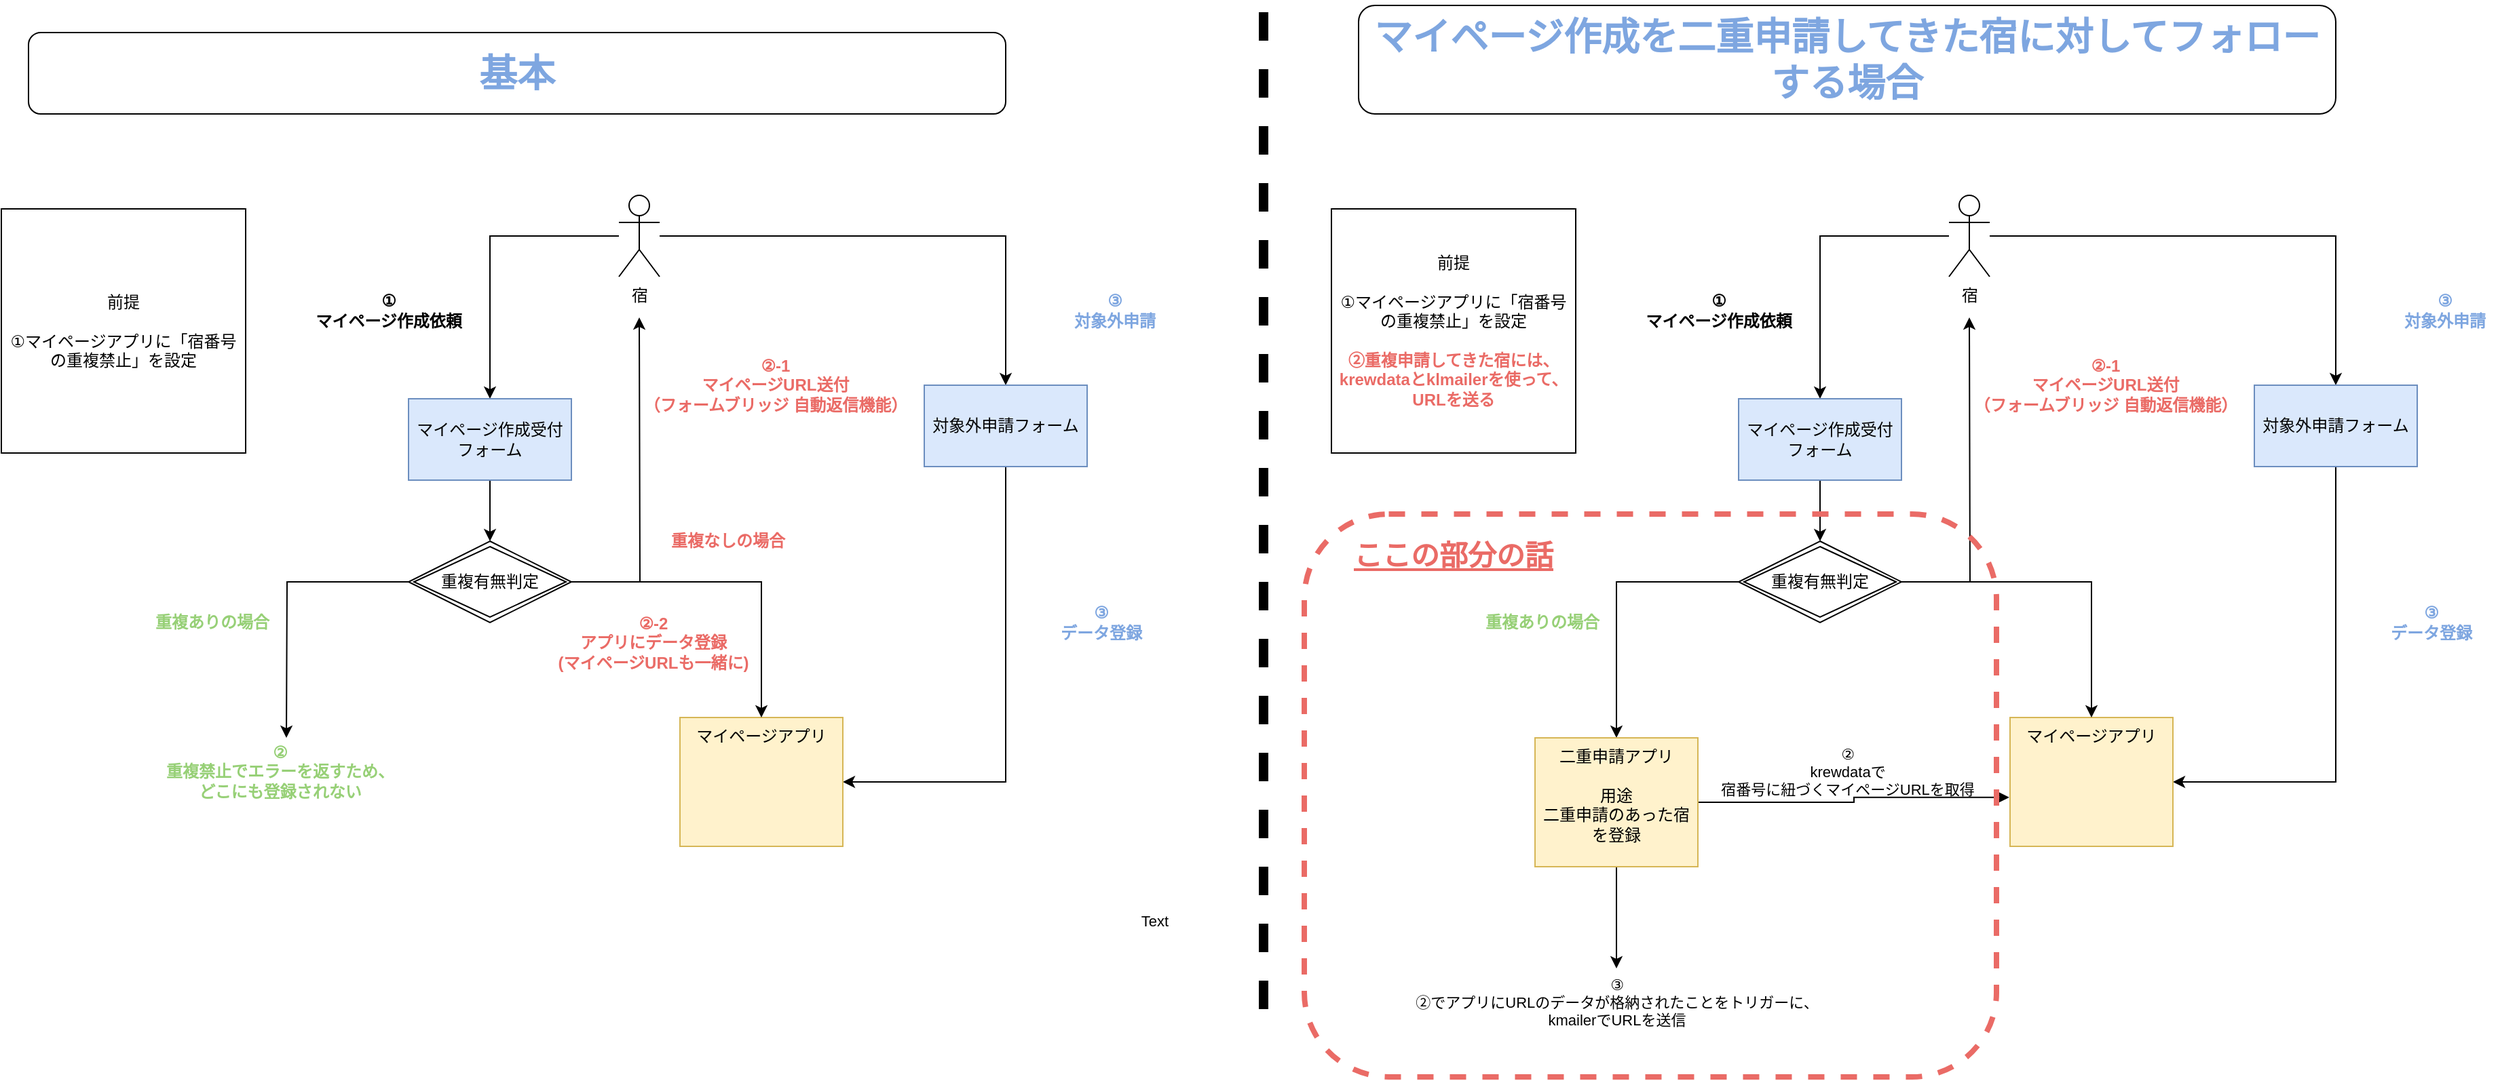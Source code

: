 <mxfile version="20.3.2" type="github">
  <diagram id="wZSC_Eq7MuPea1FxC2Ob" name="ページ1">
    <mxGraphModel dx="2088" dy="1906" grid="1" gridSize="10" guides="1" tooltips="1" connect="1" arrows="1" fold="1" page="1" pageScale="1" pageWidth="827" pageHeight="1169" math="0" shadow="0">
      <root>
        <mxCell id="0" />
        <mxCell id="1" parent="0" />
        <mxCell id="c9uANxBiNO0j3KV-kw1x-67" value="&lt;font color=&quot;#000000&quot; style=&quot;font-size: 11px;&quot;&gt;&lt;span style=&quot;font-size: 11px;&quot;&gt;②&lt;br&gt;krewdataで&lt;br&gt;宿番号に紐づくマイページURLを取得&lt;/span&gt;&lt;/font&gt;" style="text;html=1;align=center;verticalAlign=middle;resizable=0;points=[];autosize=1;strokeColor=none;fillColor=none;fontSize=11;fontColor=#7EA6E0;" vertex="1" parent="1">
          <mxGeometry x="1025" y="540" width="210" height="50" as="geometry" />
        </mxCell>
        <mxCell id="c9uANxBiNO0j3KV-kw1x-6" style="edgeStyle=orthogonalEdgeStyle;rounded=0;orthogonalLoop=1;jettySize=auto;html=1;entryX=0.5;entryY=0;entryDx=0;entryDy=0;" edge="1" parent="1" source="c9uANxBiNO0j3KV-kw1x-1" target="c9uANxBiNO0j3KV-kw1x-2">
          <mxGeometry relative="1" as="geometry" />
        </mxCell>
        <mxCell id="c9uANxBiNO0j3KV-kw1x-10" style="edgeStyle=orthogonalEdgeStyle;rounded=0;orthogonalLoop=1;jettySize=auto;html=1;entryX=0.5;entryY=0;entryDx=0;entryDy=0;" edge="1" parent="1" source="c9uANxBiNO0j3KV-kw1x-1" target="c9uANxBiNO0j3KV-kw1x-3">
          <mxGeometry relative="1" as="geometry" />
        </mxCell>
        <mxCell id="c9uANxBiNO0j3KV-kw1x-1" value="宿" style="shape=umlActor;verticalLabelPosition=bottom;verticalAlign=top;html=1;outlineConnect=0;" vertex="1" parent="1">
          <mxGeometry x="225" y="140" width="30" height="60" as="geometry" />
        </mxCell>
        <mxCell id="c9uANxBiNO0j3KV-kw1x-8" style="edgeStyle=orthogonalEdgeStyle;rounded=0;orthogonalLoop=1;jettySize=auto;html=1;exitX=1;exitY=0.5;exitDx=0;exitDy=0;" edge="1" parent="1" source="c9uANxBiNO0j3KV-kw1x-18">
          <mxGeometry relative="1" as="geometry">
            <mxPoint x="240" y="230" as="targetPoint" />
          </mxGeometry>
        </mxCell>
        <mxCell id="c9uANxBiNO0j3KV-kw1x-19" style="edgeStyle=orthogonalEdgeStyle;rounded=0;orthogonalLoop=1;jettySize=auto;html=1;entryX=0.5;entryY=0;entryDx=0;entryDy=0;" edge="1" parent="1" source="c9uANxBiNO0j3KV-kw1x-2" target="c9uANxBiNO0j3KV-kw1x-18">
          <mxGeometry relative="1" as="geometry" />
        </mxCell>
        <mxCell id="c9uANxBiNO0j3KV-kw1x-2" value="マイページ作成受付フォーム" style="rounded=0;whiteSpace=wrap;html=1;fillColor=#dae8fc;strokeColor=#6c8ebf;" vertex="1" parent="1">
          <mxGeometry x="70" y="290" width="120" height="60" as="geometry" />
        </mxCell>
        <mxCell id="c9uANxBiNO0j3KV-kw1x-34" style="edgeStyle=orthogonalEdgeStyle;rounded=0;orthogonalLoop=1;jettySize=auto;html=1;entryX=1;entryY=0.5;entryDx=0;entryDy=0;fontColor=#97D077;exitX=0.5;exitY=1;exitDx=0;exitDy=0;" edge="1" parent="1" source="c9uANxBiNO0j3KV-kw1x-3" target="c9uANxBiNO0j3KV-kw1x-4">
          <mxGeometry relative="1" as="geometry" />
        </mxCell>
        <mxCell id="c9uANxBiNO0j3KV-kw1x-3" value="対象外申請フォーム" style="rounded=0;whiteSpace=wrap;html=1;fillColor=#dae8fc;strokeColor=#6c8ebf;" vertex="1" parent="1">
          <mxGeometry x="450" y="280" width="120" height="60" as="geometry" />
        </mxCell>
        <mxCell id="c9uANxBiNO0j3KV-kw1x-4" value="マイページアプリ" style="rounded=0;whiteSpace=wrap;html=1;fillColor=#fff2cc;strokeColor=#d6b656;verticalAlign=top;" vertex="1" parent="1">
          <mxGeometry x="270" y="525" width="120" height="95" as="geometry" />
        </mxCell>
        <mxCell id="c9uANxBiNO0j3KV-kw1x-7" value="①&lt;br&gt;マイページ作成依頼" style="text;html=1;align=center;verticalAlign=middle;resizable=0;points=[];autosize=1;strokeColor=none;fillColor=none;fontStyle=1" vertex="1" parent="1">
          <mxGeometry x="-10" y="205" width="130" height="40" as="geometry" />
        </mxCell>
        <mxCell id="c9uANxBiNO0j3KV-kw1x-9" value="②-1&lt;br&gt;マイページURL送付&lt;br&gt;（フォームブリッジ 自動返信機能）" style="text;html=1;align=center;verticalAlign=middle;resizable=0;points=[];autosize=1;strokeColor=none;fillColor=none;fontColor=#EA6B66;fontStyle=1" vertex="1" parent="1">
          <mxGeometry x="230" y="250" width="220" height="60" as="geometry" />
        </mxCell>
        <mxCell id="c9uANxBiNO0j3KV-kw1x-11" value="③&lt;br&gt;対象外申請" style="text;html=1;align=center;verticalAlign=middle;resizable=0;points=[];autosize=1;strokeColor=none;fillColor=none;fontStyle=1;fontColor=#7EA6E0;" vertex="1" parent="1">
          <mxGeometry x="550" y="205" width="80" height="40" as="geometry" />
        </mxCell>
        <mxCell id="c9uANxBiNO0j3KV-kw1x-20" style="edgeStyle=orthogonalEdgeStyle;rounded=0;orthogonalLoop=1;jettySize=auto;html=1;" edge="1" parent="1" source="c9uANxBiNO0j3KV-kw1x-18">
          <mxGeometry relative="1" as="geometry">
            <mxPoint x="-20" y="540" as="targetPoint" />
          </mxGeometry>
        </mxCell>
        <mxCell id="c9uANxBiNO0j3KV-kw1x-26" style="edgeStyle=orthogonalEdgeStyle;rounded=0;orthogonalLoop=1;jettySize=auto;html=1;entryX=0.5;entryY=0;entryDx=0;entryDy=0;" edge="1" parent="1" source="c9uANxBiNO0j3KV-kw1x-18" target="c9uANxBiNO0j3KV-kw1x-4">
          <mxGeometry relative="1" as="geometry" />
        </mxCell>
        <mxCell id="c9uANxBiNO0j3KV-kw1x-18" value="重複有無判定" style="shape=rhombus;double=1;perimeter=rhombusPerimeter;whiteSpace=wrap;html=1;align=center;" vertex="1" parent="1">
          <mxGeometry x="70" y="395" width="120" height="60" as="geometry" />
        </mxCell>
        <mxCell id="c9uANxBiNO0j3KV-kw1x-21" value="重複ありの場合" style="text;html=1;align=center;verticalAlign=middle;resizable=0;points=[];autosize=1;strokeColor=none;fillColor=none;fontColor=#97D077;fontStyle=1" vertex="1" parent="1">
          <mxGeometry x="-130" y="440" width="110" height="30" as="geometry" />
        </mxCell>
        <mxCell id="c9uANxBiNO0j3KV-kw1x-27" value="重複なしの場合" style="text;html=1;align=center;verticalAlign=middle;resizable=0;points=[];autosize=1;strokeColor=none;fillColor=none;fontColor=#EA6B66;fontStyle=1" vertex="1" parent="1">
          <mxGeometry x="250" y="380" width="110" height="30" as="geometry" />
        </mxCell>
        <mxCell id="c9uANxBiNO0j3KV-kw1x-29" value="前提&lt;br&gt;&lt;br&gt;①マイページアプリに「宿番号の重複禁止」を設定&lt;br&gt;" style="whiteSpace=wrap;html=1;aspect=fixed;" vertex="1" parent="1">
          <mxGeometry x="-230" y="150" width="180" height="180" as="geometry" />
        </mxCell>
        <mxCell id="c9uANxBiNO0j3KV-kw1x-31" value="&lt;span style=&quot;text-align: left;&quot;&gt;②-2&lt;br&gt;アプリにデータ登録&lt;br&gt;&lt;font&gt;&lt;span&gt;(マイページURLも一緒に)&lt;/span&gt;&lt;/font&gt;&lt;br&gt;&lt;/span&gt;" style="text;html=1;align=center;verticalAlign=middle;resizable=0;points=[];autosize=1;strokeColor=none;fillColor=none;fontColor=#EA6B66;fontStyle=1" vertex="1" parent="1">
          <mxGeometry x="170" y="440" width="160" height="60" as="geometry" />
        </mxCell>
        <mxCell id="c9uANxBiNO0j3KV-kw1x-32" value="②&lt;br&gt;重複禁止でエラーを返すため、&lt;br&gt;どこにも登録されない" style="text;html=1;align=center;verticalAlign=middle;resizable=0;points=[];autosize=1;strokeColor=none;fillColor=none;fontColor=#97D077;fontStyle=1" vertex="1" parent="1">
          <mxGeometry x="-120" y="535" width="190" height="60" as="geometry" />
        </mxCell>
        <mxCell id="c9uANxBiNO0j3KV-kw1x-35" value="③&lt;br&gt;データ登録" style="text;html=1;align=center;verticalAlign=middle;resizable=0;points=[];autosize=1;strokeColor=none;fillColor=none;fontStyle=1;fontColor=#7EA6E0;" vertex="1" parent="1">
          <mxGeometry x="540" y="435" width="80" height="40" as="geometry" />
        </mxCell>
        <mxCell id="c9uANxBiNO0j3KV-kw1x-36" value="&lt;b&gt;&lt;font style=&quot;font-size: 28px;&quot;&gt;基本&lt;/font&gt;&lt;/b&gt;" style="rounded=1;whiteSpace=wrap;html=1;fontColor=#7EA6E0;" vertex="1" parent="1">
          <mxGeometry x="-210" y="20" width="720" height="60" as="geometry" />
        </mxCell>
        <mxCell id="c9uANxBiNO0j3KV-kw1x-37" value="" style="endArrow=none;html=1;rounded=0;fontSize=28;fontColor=#7EA6E0;strokeWidth=7;dashed=1;" edge="1" parent="1">
          <mxGeometry width="50" height="50" relative="1" as="geometry">
            <mxPoint x="700" y="740" as="sourcePoint" />
            <mxPoint x="700" as="targetPoint" />
          </mxGeometry>
        </mxCell>
        <mxCell id="c9uANxBiNO0j3KV-kw1x-38" style="edgeStyle=orthogonalEdgeStyle;rounded=0;orthogonalLoop=1;jettySize=auto;html=1;entryX=0.5;entryY=0;entryDx=0;entryDy=0;" edge="1" parent="1" source="c9uANxBiNO0j3KV-kw1x-40" target="c9uANxBiNO0j3KV-kw1x-43">
          <mxGeometry relative="1" as="geometry" />
        </mxCell>
        <mxCell id="c9uANxBiNO0j3KV-kw1x-39" style="edgeStyle=orthogonalEdgeStyle;rounded=0;orthogonalLoop=1;jettySize=auto;html=1;entryX=0.5;entryY=0;entryDx=0;entryDy=0;" edge="1" parent="1" source="c9uANxBiNO0j3KV-kw1x-40" target="c9uANxBiNO0j3KV-kw1x-45">
          <mxGeometry relative="1" as="geometry" />
        </mxCell>
        <mxCell id="c9uANxBiNO0j3KV-kw1x-40" value="宿" style="shape=umlActor;verticalLabelPosition=bottom;verticalAlign=top;html=1;outlineConnect=0;" vertex="1" parent="1">
          <mxGeometry x="1205" y="140" width="30" height="60" as="geometry" />
        </mxCell>
        <mxCell id="c9uANxBiNO0j3KV-kw1x-41" style="edgeStyle=orthogonalEdgeStyle;rounded=0;orthogonalLoop=1;jettySize=auto;html=1;exitX=1;exitY=0.5;exitDx=0;exitDy=0;" edge="1" parent="1" source="c9uANxBiNO0j3KV-kw1x-52">
          <mxGeometry relative="1" as="geometry">
            <mxPoint x="1220" y="230" as="targetPoint" />
          </mxGeometry>
        </mxCell>
        <mxCell id="c9uANxBiNO0j3KV-kw1x-42" style="edgeStyle=orthogonalEdgeStyle;rounded=0;orthogonalLoop=1;jettySize=auto;html=1;entryX=0.5;entryY=0;entryDx=0;entryDy=0;" edge="1" parent="1" source="c9uANxBiNO0j3KV-kw1x-43" target="c9uANxBiNO0j3KV-kw1x-52">
          <mxGeometry relative="1" as="geometry" />
        </mxCell>
        <mxCell id="c9uANxBiNO0j3KV-kw1x-43" value="マイページ作成受付フォーム" style="rounded=0;whiteSpace=wrap;html=1;fillColor=#dae8fc;strokeColor=#6c8ebf;" vertex="1" parent="1">
          <mxGeometry x="1050" y="290" width="120" height="60" as="geometry" />
        </mxCell>
        <mxCell id="c9uANxBiNO0j3KV-kw1x-44" style="edgeStyle=orthogonalEdgeStyle;rounded=0;orthogonalLoop=1;jettySize=auto;html=1;entryX=1;entryY=0.5;entryDx=0;entryDy=0;fontColor=#97D077;exitX=0.5;exitY=1;exitDx=0;exitDy=0;" edge="1" parent="1" source="c9uANxBiNO0j3KV-kw1x-45" target="c9uANxBiNO0j3KV-kw1x-46">
          <mxGeometry relative="1" as="geometry" />
        </mxCell>
        <mxCell id="c9uANxBiNO0j3KV-kw1x-45" value="対象外申請フォーム" style="rounded=0;whiteSpace=wrap;html=1;fillColor=#dae8fc;strokeColor=#6c8ebf;" vertex="1" parent="1">
          <mxGeometry x="1430" y="280" width="120" height="60" as="geometry" />
        </mxCell>
        <mxCell id="c9uANxBiNO0j3KV-kw1x-46" value="マイページアプリ" style="rounded=0;whiteSpace=wrap;html=1;fillColor=#fff2cc;strokeColor=#d6b656;verticalAlign=top;" vertex="1" parent="1">
          <mxGeometry x="1250" y="525" width="120" height="95" as="geometry" />
        </mxCell>
        <mxCell id="c9uANxBiNO0j3KV-kw1x-47" value="①&lt;br&gt;マイページ作成依頼" style="text;html=1;align=center;verticalAlign=middle;resizable=0;points=[];autosize=1;strokeColor=none;fillColor=none;fontStyle=1" vertex="1" parent="1">
          <mxGeometry x="970" y="205" width="130" height="40" as="geometry" />
        </mxCell>
        <mxCell id="c9uANxBiNO0j3KV-kw1x-48" value="②-1&lt;br&gt;マイページURL送付&lt;br&gt;（フォームブリッジ 自動返信機能）" style="text;html=1;align=center;verticalAlign=middle;resizable=0;points=[];autosize=1;strokeColor=none;fillColor=none;fontColor=#EA6B66;fontStyle=1" vertex="1" parent="1">
          <mxGeometry x="1210" y="250" width="220" height="60" as="geometry" />
        </mxCell>
        <mxCell id="c9uANxBiNO0j3KV-kw1x-49" value="③&lt;br&gt;対象外申請" style="text;html=1;align=center;verticalAlign=middle;resizable=0;points=[];autosize=1;strokeColor=none;fillColor=none;fontStyle=1;fontColor=#7EA6E0;" vertex="1" parent="1">
          <mxGeometry x="1530" y="205" width="80" height="40" as="geometry" />
        </mxCell>
        <mxCell id="c9uANxBiNO0j3KV-kw1x-50" style="edgeStyle=orthogonalEdgeStyle;rounded=0;orthogonalLoop=1;jettySize=auto;html=1;entryX=0.5;entryY=0;entryDx=0;entryDy=0;" edge="1" parent="1" source="c9uANxBiNO0j3KV-kw1x-52" target="c9uANxBiNO0j3KV-kw1x-62">
          <mxGeometry relative="1" as="geometry">
            <mxPoint x="960" y="540" as="targetPoint" />
          </mxGeometry>
        </mxCell>
        <mxCell id="c9uANxBiNO0j3KV-kw1x-51" style="edgeStyle=orthogonalEdgeStyle;rounded=0;orthogonalLoop=1;jettySize=auto;html=1;entryX=0.5;entryY=0;entryDx=0;entryDy=0;" edge="1" parent="1" source="c9uANxBiNO0j3KV-kw1x-52" target="c9uANxBiNO0j3KV-kw1x-46">
          <mxGeometry relative="1" as="geometry" />
        </mxCell>
        <mxCell id="c9uANxBiNO0j3KV-kw1x-52" value="重複有無判定" style="shape=rhombus;double=1;perimeter=rhombusPerimeter;whiteSpace=wrap;html=1;align=center;" vertex="1" parent="1">
          <mxGeometry x="1050" y="395" width="120" height="60" as="geometry" />
        </mxCell>
        <mxCell id="c9uANxBiNO0j3KV-kw1x-53" value="重複ありの場合" style="text;html=1;align=center;verticalAlign=middle;resizable=0;points=[];autosize=1;strokeColor=none;fillColor=none;fontColor=#97D077;fontStyle=1" vertex="1" parent="1">
          <mxGeometry x="850" y="440" width="110" height="30" as="geometry" />
        </mxCell>
        <mxCell id="c9uANxBiNO0j3KV-kw1x-56" value="前提&lt;br&gt;&lt;br&gt;①マイページアプリに「宿番号の重複禁止」を設定&lt;br&gt;&lt;br&gt;&lt;font color=&quot;#ea6b66&quot;&gt;&lt;b&gt;②重複申請してきた宿には、krewdataとklmailerを使って、URLを送る&lt;/b&gt;&lt;/font&gt;" style="whiteSpace=wrap;html=1;aspect=fixed;" vertex="1" parent="1">
          <mxGeometry x="750" y="150" width="180" height="180" as="geometry" />
        </mxCell>
        <mxCell id="c9uANxBiNO0j3KV-kw1x-59" value="③&lt;br&gt;データ登録" style="text;html=1;align=center;verticalAlign=middle;resizable=0;points=[];autosize=1;strokeColor=none;fillColor=none;fontStyle=1;fontColor=#7EA6E0;" vertex="1" parent="1">
          <mxGeometry x="1520" y="435" width="80" height="40" as="geometry" />
        </mxCell>
        <mxCell id="c9uANxBiNO0j3KV-kw1x-60" value="&lt;span style=&quot;font-size: 28px;&quot;&gt;&lt;b&gt;マイページ作成を二重申請してきた宿に対してフォローする場合&lt;/b&gt;&lt;/span&gt;" style="rounded=1;whiteSpace=wrap;html=1;fontColor=#7EA6E0;" vertex="1" parent="1">
          <mxGeometry x="770" width="720" height="80" as="geometry" />
        </mxCell>
        <mxCell id="c9uANxBiNO0j3KV-kw1x-66" style="edgeStyle=orthogonalEdgeStyle;rounded=0;orthogonalLoop=1;jettySize=auto;html=1;entryX=-0.005;entryY=0.62;entryDx=0;entryDy=0;entryPerimeter=0;strokeWidth=1;fontSize=28;fontColor=#7EA6E0;" edge="1" parent="1" source="c9uANxBiNO0j3KV-kw1x-62" target="c9uANxBiNO0j3KV-kw1x-46">
          <mxGeometry relative="1" as="geometry" />
        </mxCell>
        <mxCell id="c9uANxBiNO0j3KV-kw1x-70" style="edgeStyle=orthogonalEdgeStyle;rounded=0;orthogonalLoop=1;jettySize=auto;html=1;strokeWidth=1;fontSize=11;fontColor=#000000;" edge="1" parent="1" source="c9uANxBiNO0j3KV-kw1x-62" target="c9uANxBiNO0j3KV-kw1x-71">
          <mxGeometry relative="1" as="geometry">
            <mxPoint x="960" y="690" as="targetPoint" />
          </mxGeometry>
        </mxCell>
        <mxCell id="c9uANxBiNO0j3KV-kw1x-62" value="二重申請アプリ&lt;br&gt;&lt;br&gt;用途&lt;br&gt;二重申請のあった宿を登録" style="rounded=0;whiteSpace=wrap;html=1;fillColor=#fff2cc;strokeColor=#d6b656;verticalAlign=top;" vertex="1" parent="1">
          <mxGeometry x="900" y="540" width="120" height="95" as="geometry" />
        </mxCell>
        <mxCell id="c9uANxBiNO0j3KV-kw1x-71" value="&lt;font color=&quot;#000000&quot; style=&quot;font-size: 11px;&quot;&gt;&lt;span style=&quot;font-size: 11px;&quot;&gt;③&lt;br&gt;②でアプリにURLのデータが格納されたことをトリガーに、&lt;br&gt;kmailerでURLを送信&lt;br&gt;&lt;/span&gt;&lt;/font&gt;" style="text;html=1;align=center;verticalAlign=middle;resizable=0;points=[];autosize=1;strokeColor=none;fillColor=none;fontSize=11;fontColor=#7EA6E0;" vertex="1" parent="1">
          <mxGeometry x="800" y="710" width="320" height="50" as="geometry" />
        </mxCell>
        <mxCell id="c9uANxBiNO0j3KV-kw1x-72" value="" style="rounded=1;whiteSpace=wrap;html=1;fontSize=11;fontColor=#000000;fillColor=none;strokeColor=#EA6B66;strokeWidth=4;dashed=1;" vertex="1" parent="1">
          <mxGeometry x="730" y="375" width="510" height="415" as="geometry" />
        </mxCell>
        <mxCell id="c9uANxBiNO0j3KV-kw1x-73" value="ここの部分の話" style="text;html=1;strokeColor=none;fillColor=none;align=center;verticalAlign=middle;whiteSpace=wrap;rounded=0;dashed=1;strokeWidth=4;fontSize=21;fontColor=#EA6B66;fontStyle=5" vertex="1" parent="1">
          <mxGeometry x="750" y="390" width="180" height="30" as="geometry" />
        </mxCell>
        <mxCell id="c9uANxBiNO0j3KV-kw1x-74" value="Text" style="text;html=1;strokeColor=none;fillColor=none;align=center;verticalAlign=middle;whiteSpace=wrap;rounded=0;dashed=1;strokeWidth=4;fontSize=11;fontColor=#000000;" vertex="1" parent="1">
          <mxGeometry x="590" y="660" width="60" height="30" as="geometry" />
        </mxCell>
      </root>
    </mxGraphModel>
  </diagram>
</mxfile>
